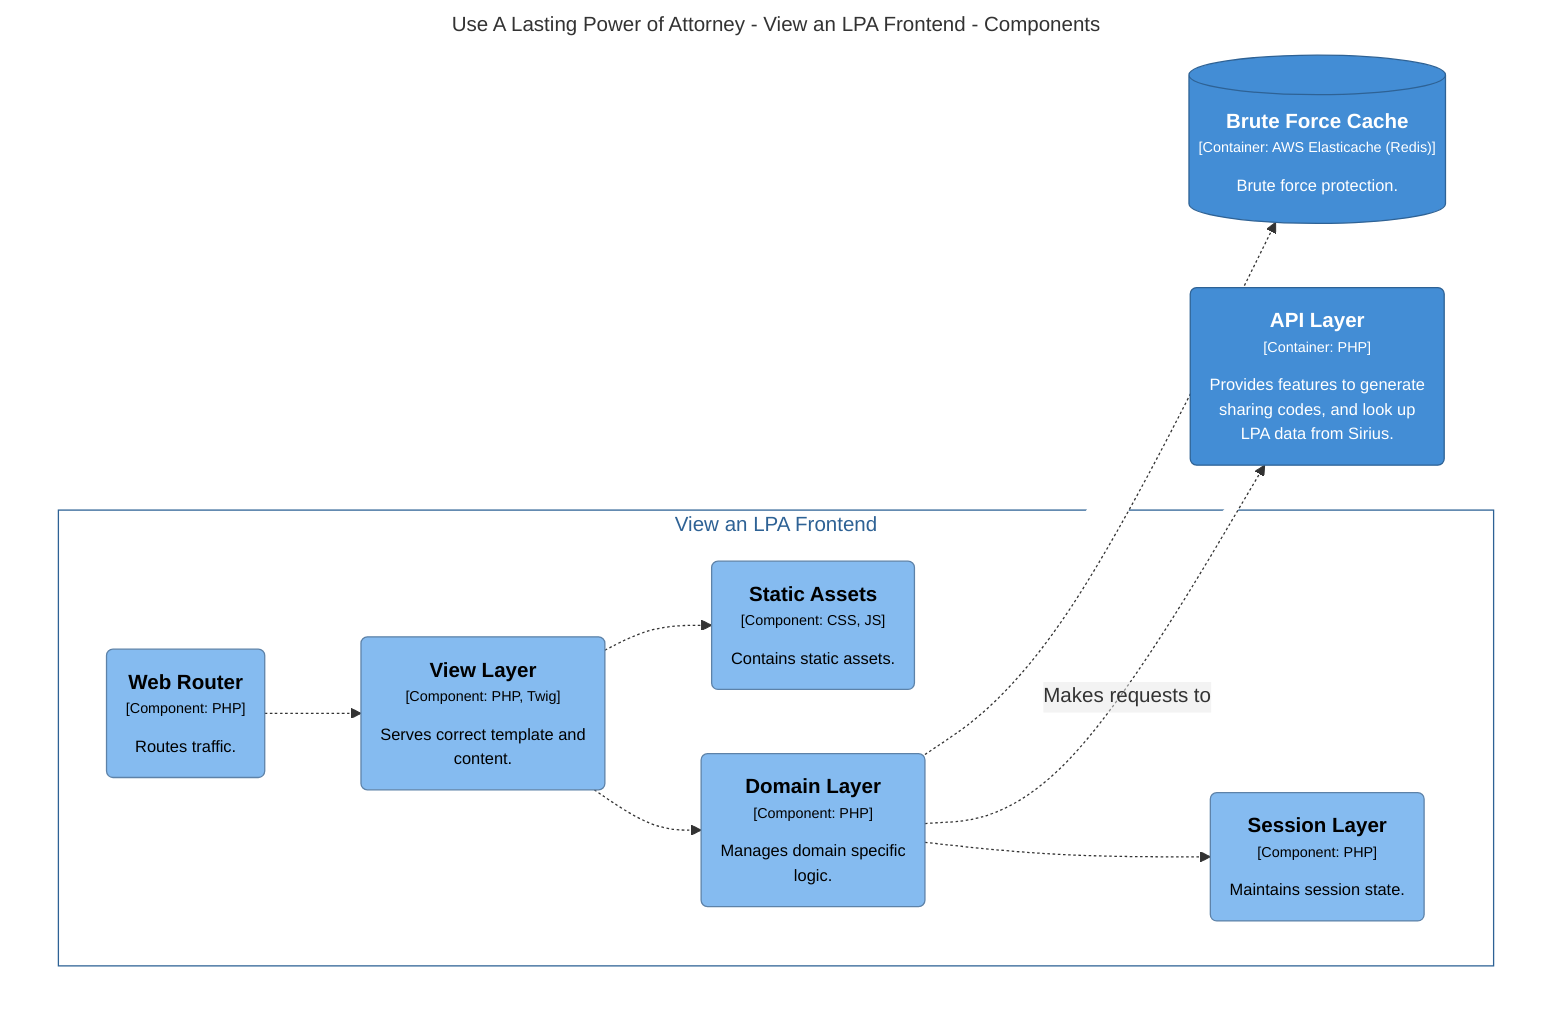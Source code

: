 graph TB
  linkStyle default fill:#ffffff

  subgraph diagram [Use A Lasting Power of Attorney - View an LPA Frontend - Components]
    style diagram fill:#ffffff,stroke:#ffffff

    19[("<div style='font-weight: bold'>Brute Force Cache</div><div style='font-size: 70%; margin-top: 0px'>[Container: AWS Elasticache (Redis)]</div><div style='font-size: 80%; margin-top:10px'>Brute force protection.</div>")]
    style 19 fill:#438dd5,stroke:#2e6295,color:#ffffff
    20("<div style='font-weight: bold'>API Layer</div><div style='font-size: 70%; margin-top: 0px'>[Container: PHP]</div><div style='font-size: 80%; margin-top:10px'>Provides features to generate<br />sharing codes, and look up<br />LPA data from Sirius.</div>")
    style 20 fill:#438dd5,stroke:#2e6295,color:#ffffff

    subgraph 36 [View an LPA Frontend]
      style 36 fill:#ffffff,stroke:#2e6295,color:#2e6295

      37("<div style='font-weight: bold'>Web Router</div><div style='font-size: 70%; margin-top: 0px'>[Component: PHP]</div><div style='font-size: 80%; margin-top:10px'>Routes traffic.</div>")
      style 37 fill:#85bbf0,stroke:#5d82a8,color:#000000
      38("<div style='font-weight: bold'>Static Assets</div><div style='font-size: 70%; margin-top: 0px'>[Component: CSS, JS]</div><div style='font-size: 80%; margin-top:10px'>Contains static assets.</div>")
      style 38 fill:#85bbf0,stroke:#5d82a8,color:#000000
      39("<div style='font-weight: bold'>View Layer</div><div style='font-size: 70%; margin-top: 0px'>[Component: PHP, Twig]</div><div style='font-size: 80%; margin-top:10px'>Serves correct template and<br />content.</div>")
      style 39 fill:#85bbf0,stroke:#5d82a8,color:#000000
      40("<div style='font-weight: bold'>Session Layer</div><div style='font-size: 70%; margin-top: 0px'>[Component: PHP]</div><div style='font-size: 80%; margin-top:10px'>Maintains session state.</div>")
      style 40 fill:#85bbf0,stroke:#5d82a8,color:#000000
      41("<div style='font-weight: bold'>Domain Layer</div><div style='font-size: 70%; margin-top: 0px'>[Component: PHP]</div><div style='font-size: 80%; margin-top:10px'>Manages domain specific<br />logic.</div>")
      style 41 fill:#85bbf0,stroke:#5d82a8,color:#000000
    end

    37-. "<div></div><div style='font-size: 70%'></div>" .->39
    39-. "<div></div><div style='font-size: 70%'></div>" .->41
    41-. "<div></div><div style='font-size: 70%'></div>" .->40
    39-. "<div></div><div style='font-size: 70%'></div>" .->38
    41-. "<div></div><div style='font-size: 70%'></div>" .->19
    41-. "<div>Makes requests to</div><div style='font-size: 70%'></div>" .->20
  end